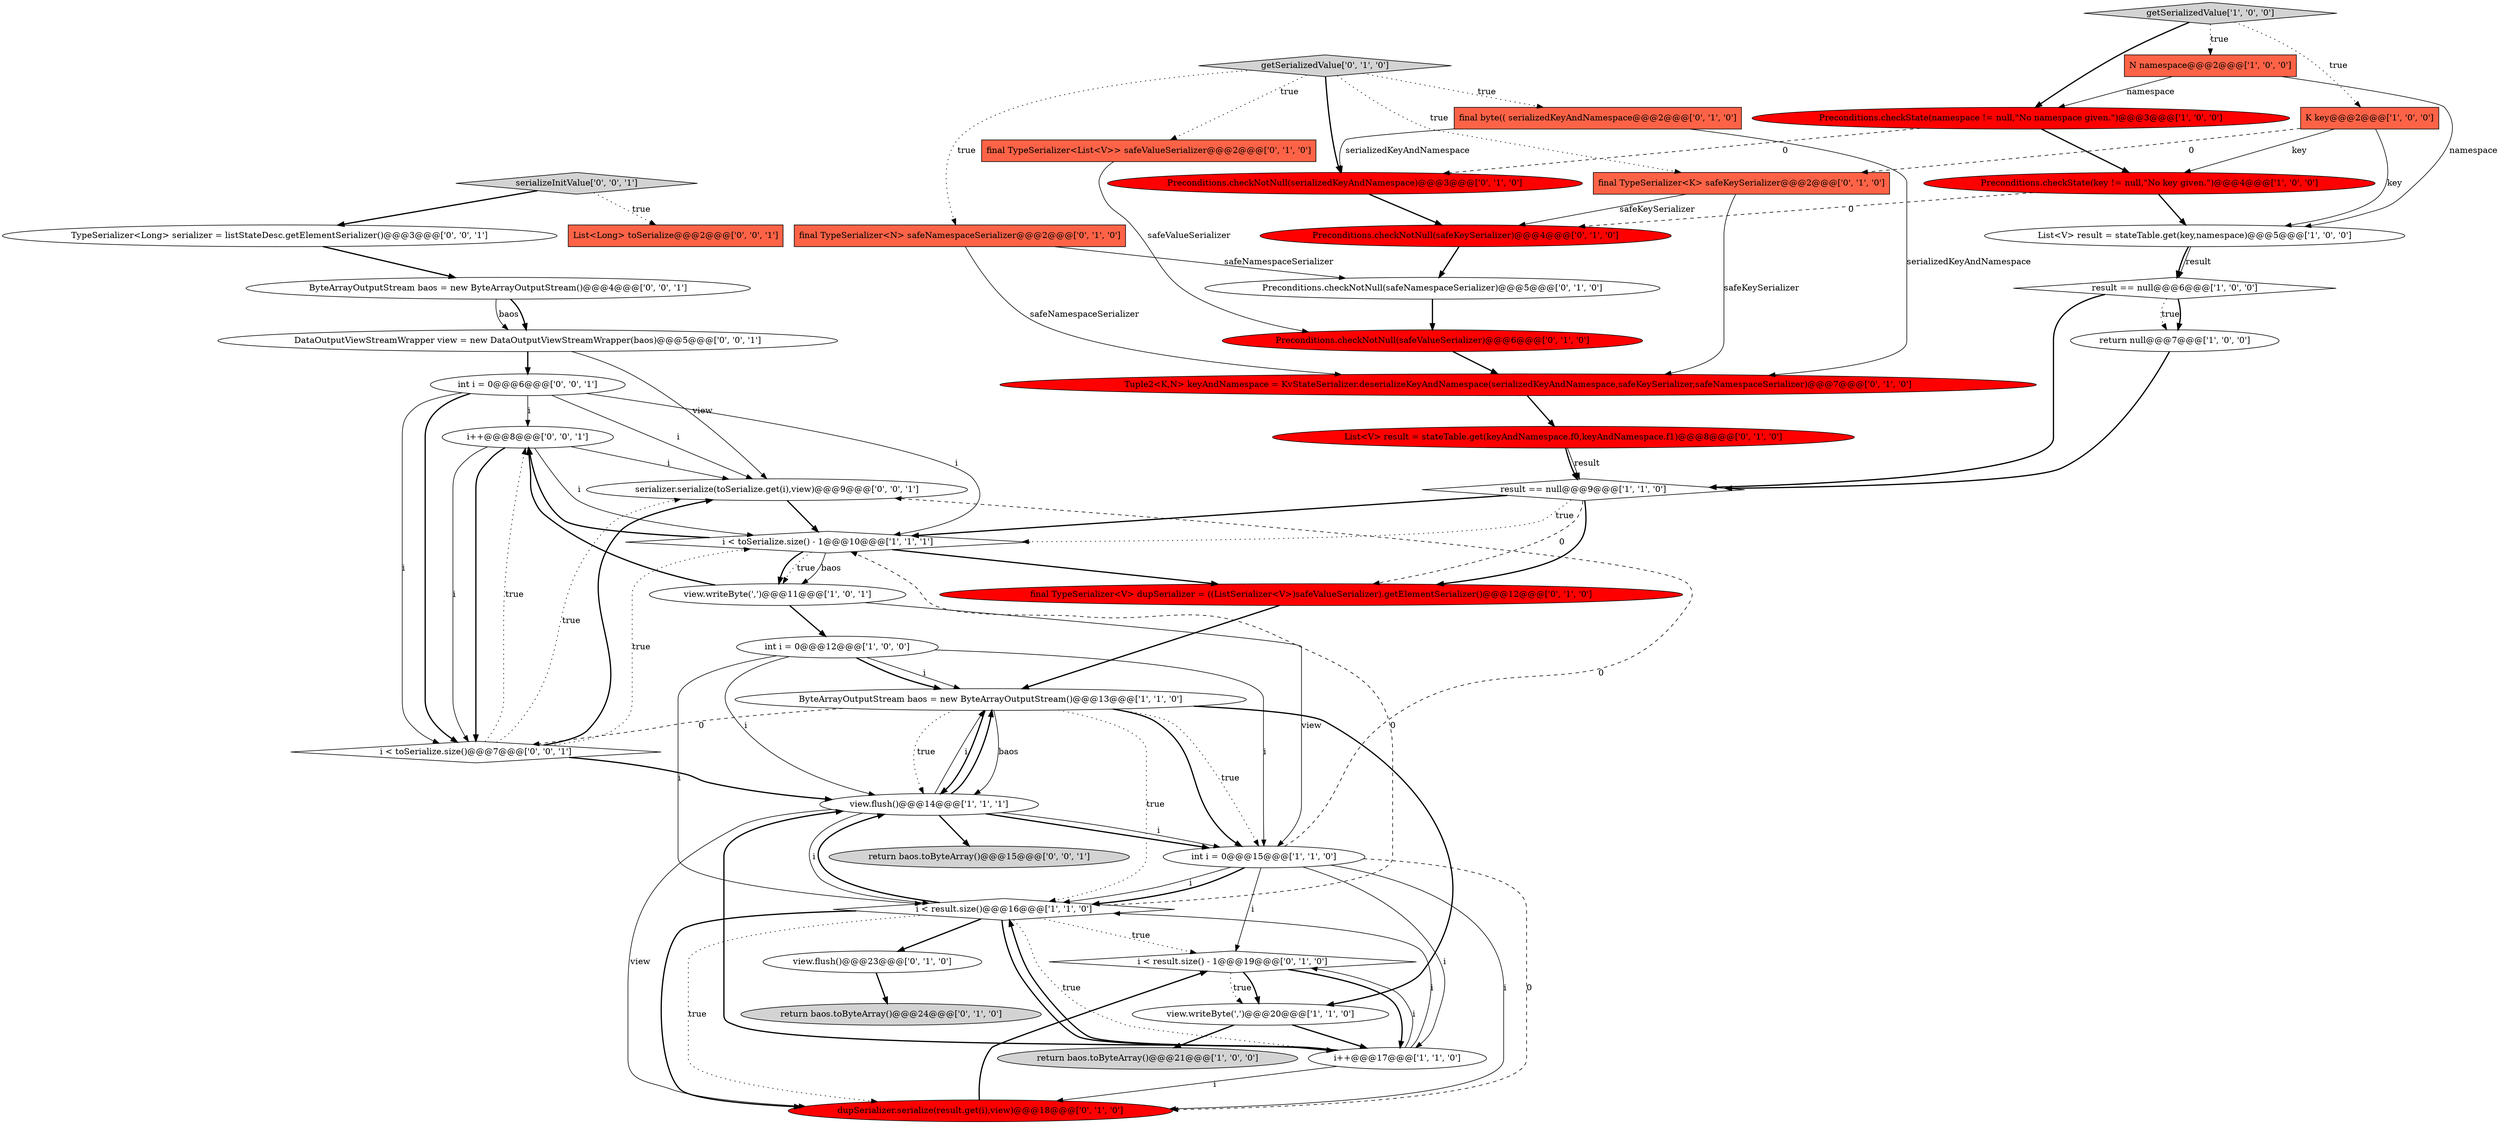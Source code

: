 digraph {
35 [style = filled, label = "TypeSerializer<Long> serializer = listStateDesc.getElementSerializer()@@@3@@@['0', '0', '1']", fillcolor = white, shape = ellipse image = "AAA0AAABBB3BBB"];
44 [style = filled, label = "serializeInitValue['0', '0', '1']", fillcolor = lightgray, shape = diamond image = "AAA0AAABBB3BBB"];
6 [style = filled, label = "N namespace@@@2@@@['1', '0', '0']", fillcolor = tomato, shape = box image = "AAA0AAABBB1BBB"];
34 [style = filled, label = "final TypeSerializer<K> safeKeySerializer@@@2@@@['0', '1', '0']", fillcolor = tomato, shape = box image = "AAA1AAABBB2BBB"];
21 [style = filled, label = "Tuple2<K,N> keyAndNamespace = KvStateSerializer.deserializeKeyAndNamespace(serializedKeyAndNamespace,safeKeySerializer,safeNamespaceSerializer)@@@7@@@['0', '1', '0']", fillcolor = red, shape = ellipse image = "AAA1AAABBB2BBB"];
40 [style = filled, label = "return baos.toByteArray()@@@15@@@['0', '0', '1']", fillcolor = lightgray, shape = ellipse image = "AAA0AAABBB3BBB"];
25 [style = filled, label = "i < result.size() - 1@@@19@@@['0', '1', '0']", fillcolor = white, shape = diamond image = "AAA0AAABBB2BBB"];
38 [style = filled, label = "int i = 0@@@6@@@['0', '0', '1']", fillcolor = white, shape = ellipse image = "AAA0AAABBB3BBB"];
39 [style = filled, label = "i++@@@8@@@['0', '0', '1']", fillcolor = white, shape = ellipse image = "AAA0AAABBB3BBB"];
19 [style = filled, label = "final byte(( serializedKeyAndNamespace@@@2@@@['0', '1', '0']", fillcolor = tomato, shape = box image = "AAA0AAABBB2BBB"];
32 [style = filled, label = "Preconditions.checkNotNull(safeValueSerializer)@@@6@@@['0', '1', '0']", fillcolor = red, shape = ellipse image = "AAA1AAABBB2BBB"];
37 [style = filled, label = "serializer.serialize(toSerialize.get(i),view)@@@9@@@['0', '0', '1']", fillcolor = white, shape = ellipse image = "AAA0AAABBB3BBB"];
5 [style = filled, label = "view.flush()@@@14@@@['1', '1', '1']", fillcolor = white, shape = ellipse image = "AAA0AAABBB1BBB"];
7 [style = filled, label = "List<V> result = stateTable.get(key,namespace)@@@5@@@['1', '0', '0']", fillcolor = white, shape = ellipse image = "AAA0AAABBB1BBB"];
31 [style = filled, label = "final TypeSerializer<N> safeNamespaceSerializer@@@2@@@['0', '1', '0']", fillcolor = tomato, shape = box image = "AAA0AAABBB2BBB"];
12 [style = filled, label = "view.writeByte(',')@@@20@@@['1', '1', '0']", fillcolor = white, shape = ellipse image = "AAA0AAABBB1BBB"];
14 [style = filled, label = "view.writeByte(',')@@@11@@@['1', '0', '1']", fillcolor = white, shape = ellipse image = "AAA0AAABBB1BBB"];
29 [style = filled, label = "return baos.toByteArray()@@@24@@@['0', '1', '0']", fillcolor = lightgray, shape = ellipse image = "AAA0AAABBB2BBB"];
43 [style = filled, label = "i < toSerialize.size()@@@7@@@['0', '0', '1']", fillcolor = white, shape = diamond image = "AAA0AAABBB3BBB"];
26 [style = filled, label = "view.flush()@@@23@@@['0', '1', '0']", fillcolor = white, shape = ellipse image = "AAA0AAABBB2BBB"];
24 [style = filled, label = "Preconditions.checkNotNull(safeNamespaceSerializer)@@@5@@@['0', '1', '0']", fillcolor = white, shape = ellipse image = "AAA0AAABBB2BBB"];
3 [style = filled, label = "return baos.toByteArray()@@@21@@@['1', '0', '0']", fillcolor = lightgray, shape = ellipse image = "AAA0AAABBB1BBB"];
36 [style = filled, label = "DataOutputViewStreamWrapper view = new DataOutputViewStreamWrapper(baos)@@@5@@@['0', '0', '1']", fillcolor = white, shape = ellipse image = "AAA0AAABBB3BBB"];
9 [style = filled, label = "Preconditions.checkState(key != null,\"No key given.\")@@@4@@@['1', '0', '0']", fillcolor = red, shape = ellipse image = "AAA1AAABBB1BBB"];
27 [style = filled, label = "getSerializedValue['0', '1', '0']", fillcolor = lightgray, shape = diamond image = "AAA0AAABBB2BBB"];
33 [style = filled, label = "Preconditions.checkNotNull(safeKeySerializer)@@@4@@@['0', '1', '0']", fillcolor = red, shape = ellipse image = "AAA1AAABBB2BBB"];
18 [style = filled, label = "getSerializedValue['1', '0', '0']", fillcolor = lightgray, shape = diamond image = "AAA0AAABBB1BBB"];
17 [style = filled, label = "K key@@@2@@@['1', '0', '0']", fillcolor = tomato, shape = box image = "AAA1AAABBB1BBB"];
20 [style = filled, label = "Preconditions.checkNotNull(serializedKeyAndNamespace)@@@3@@@['0', '1', '0']", fillcolor = red, shape = ellipse image = "AAA1AAABBB2BBB"];
4 [style = filled, label = "Preconditions.checkState(namespace != null,\"No namespace given.\")@@@3@@@['1', '0', '0']", fillcolor = red, shape = ellipse image = "AAA1AAABBB1BBB"];
41 [style = filled, label = "List<Long> toSerialize@@@2@@@['0', '0', '1']", fillcolor = tomato, shape = box image = "AAA0AAABBB3BBB"];
16 [style = filled, label = "result == null@@@6@@@['1', '0', '0']", fillcolor = white, shape = diamond image = "AAA0AAABBB1BBB"];
28 [style = filled, label = "final TypeSerializer<List<V>> safeValueSerializer@@@2@@@['0', '1', '0']", fillcolor = tomato, shape = box image = "AAA0AAABBB2BBB"];
0 [style = filled, label = "i < result.size()@@@16@@@['1', '1', '0']", fillcolor = white, shape = diamond image = "AAA0AAABBB1BBB"];
8 [style = filled, label = "i < toSerialize.size() - 1@@@10@@@['1', '1', '1']", fillcolor = white, shape = diamond image = "AAA0AAABBB1BBB"];
15 [style = filled, label = "ByteArrayOutputStream baos = new ByteArrayOutputStream()@@@13@@@['1', '1', '0']", fillcolor = white, shape = ellipse image = "AAA0AAABBB1BBB"];
23 [style = filled, label = "dupSerializer.serialize(result.get(i),view)@@@18@@@['0', '1', '0']", fillcolor = red, shape = ellipse image = "AAA1AAABBB2BBB"];
42 [style = filled, label = "ByteArrayOutputStream baos = new ByteArrayOutputStream()@@@4@@@['0', '0', '1']", fillcolor = white, shape = ellipse image = "AAA0AAABBB3BBB"];
2 [style = filled, label = "i++@@@17@@@['1', '1', '0']", fillcolor = white, shape = ellipse image = "AAA0AAABBB1BBB"];
22 [style = filled, label = "final TypeSerializer<V> dupSerializer = ((ListSerializer<V>)safeValueSerializer).getElementSerializer()@@@12@@@['0', '1', '0']", fillcolor = red, shape = ellipse image = "AAA1AAABBB2BBB"];
11 [style = filled, label = "result == null@@@9@@@['1', '1', '0']", fillcolor = white, shape = diamond image = "AAA0AAABBB1BBB"];
13 [style = filled, label = "int i = 0@@@12@@@['1', '0', '0']", fillcolor = white, shape = ellipse image = "AAA0AAABBB1BBB"];
10 [style = filled, label = "return null@@@7@@@['1', '0', '0']", fillcolor = white, shape = ellipse image = "AAA0AAABBB1BBB"];
30 [style = filled, label = "List<V> result = stateTable.get(keyAndNamespace.f0,keyAndNamespace.f1)@@@8@@@['0', '1', '0']", fillcolor = red, shape = ellipse image = "AAA1AAABBB2BBB"];
1 [style = filled, label = "int i = 0@@@15@@@['1', '1', '0']", fillcolor = white, shape = ellipse image = "AAA0AAABBB1BBB"];
22->15 [style = bold, label=""];
44->35 [style = bold, label=""];
24->32 [style = bold, label=""];
5->15 [style = bold, label=""];
21->30 [style = bold, label=""];
9->7 [style = bold, label=""];
6->7 [style = solid, label="namespace"];
0->25 [style = dotted, label="true"];
16->10 [style = dotted, label="true"];
27->19 [style = dotted, label="true"];
34->33 [style = solid, label="safeKeySerializer"];
30->11 [style = bold, label=""];
12->2 [style = bold, label=""];
6->4 [style = solid, label="namespace"];
43->8 [style = dotted, label="true"];
1->2 [style = solid, label="i"];
7->16 [style = bold, label=""];
11->8 [style = dotted, label="true"];
1->25 [style = solid, label="i"];
8->39 [style = bold, label=""];
19->20 [style = solid, label="serializedKeyAndNamespace"];
31->24 [style = solid, label="safeNamespaceSerializer"];
10->11 [style = bold, label=""];
39->37 [style = solid, label="i"];
15->5 [style = solid, label="baos"];
13->0 [style = solid, label="i"];
23->25 [style = bold, label=""];
39->43 [style = solid, label="i"];
7->16 [style = solid, label="result"];
11->22 [style = dashed, label="0"];
39->8 [style = solid, label="i"];
42->36 [style = solid, label="baos"];
25->12 [style = dotted, label="true"];
1->0 [style = bold, label=""];
38->43 [style = solid, label="i"];
25->2 [style = bold, label=""];
8->22 [style = bold, label=""];
18->6 [style = dotted, label="true"];
5->1 [style = bold, label=""];
0->23 [style = bold, label=""];
18->4 [style = bold, label=""];
13->15 [style = solid, label="i"];
8->14 [style = dotted, label="true"];
14->1 [style = solid, label="view"];
8->14 [style = solid, label="baos"];
11->8 [style = bold, label=""];
15->12 [style = bold, label=""];
13->15 [style = bold, label=""];
18->17 [style = dotted, label="true"];
14->39 [style = bold, label=""];
27->20 [style = bold, label=""];
15->5 [style = dotted, label="true"];
4->9 [style = bold, label=""];
1->37 [style = dashed, label="0"];
13->1 [style = solid, label="i"];
35->42 [style = bold, label=""];
13->5 [style = solid, label="i"];
8->14 [style = bold, label=""];
15->43 [style = dashed, label="0"];
38->8 [style = solid, label="i"];
15->0 [style = dotted, label="true"];
38->37 [style = solid, label="i"];
1->23 [style = solid, label="i"];
2->0 [style = bold, label=""];
28->32 [style = solid, label="safeValueSerializer"];
43->5 [style = bold, label=""];
4->20 [style = dashed, label="0"];
33->24 [style = bold, label=""];
27->31 [style = dotted, label="true"];
11->22 [style = bold, label=""];
2->0 [style = solid, label="i"];
17->7 [style = solid, label="key"];
34->21 [style = solid, label="safeKeySerializer"];
17->9 [style = solid, label="key"];
0->23 [style = dotted, label="true"];
12->3 [style = bold, label=""];
14->13 [style = bold, label=""];
37->8 [style = bold, label=""];
5->40 [style = bold, label=""];
2->25 [style = solid, label="i"];
1->23 [style = dashed, label="0"];
31->21 [style = solid, label="safeNamespaceSerializer"];
38->43 [style = bold, label=""];
2->5 [style = bold, label=""];
0->5 [style = bold, label=""];
15->1 [style = bold, label=""];
32->21 [style = bold, label=""];
16->11 [style = bold, label=""];
19->21 [style = solid, label="serializedKeyAndNamespace"];
0->26 [style = bold, label=""];
17->34 [style = dashed, label="0"];
16->10 [style = bold, label=""];
27->34 [style = dotted, label="true"];
26->29 [style = bold, label=""];
0->2 [style = bold, label=""];
39->43 [style = bold, label=""];
2->23 [style = solid, label="i"];
43->37 [style = bold, label=""];
42->36 [style = bold, label=""];
5->1 [style = solid, label="i"];
15->5 [style = bold, label=""];
30->11 [style = solid, label="result"];
20->33 [style = bold, label=""];
9->33 [style = dashed, label="0"];
1->0 [style = solid, label="i"];
27->28 [style = dotted, label="true"];
43->37 [style = dotted, label="true"];
36->37 [style = solid, label="view"];
25->12 [style = bold, label=""];
5->15 [style = solid, label="i"];
15->1 [style = dotted, label="true"];
5->0 [style = solid, label="i"];
5->23 [style = solid, label="view"];
0->8 [style = dashed, label="0"];
38->39 [style = solid, label="i"];
36->38 [style = bold, label=""];
0->2 [style = dotted, label="true"];
44->41 [style = dotted, label="true"];
43->39 [style = dotted, label="true"];
}
